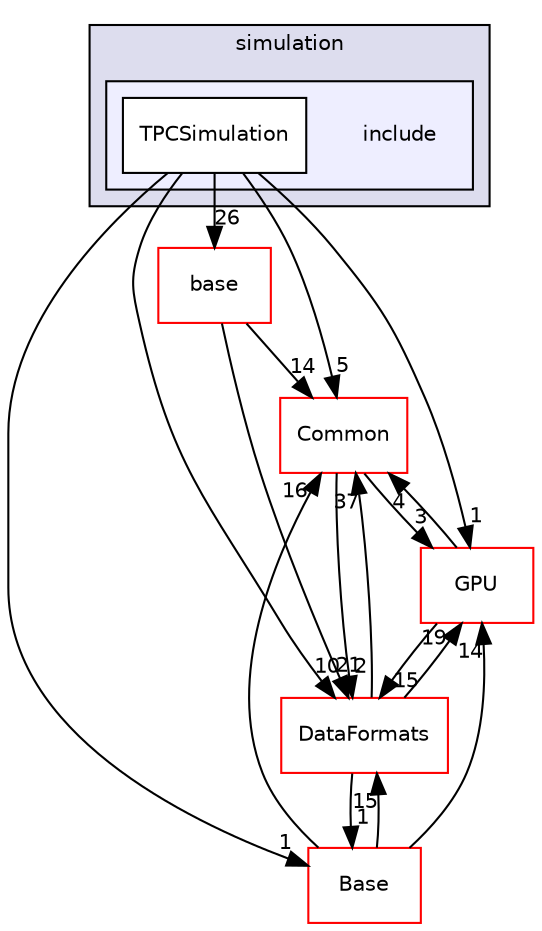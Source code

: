 digraph "/home/travis/build/AliceO2Group/AliceO2/Detectors/TPC/simulation/include" {
  bgcolor=transparent;
  compound=true
  node [ fontsize="10", fontname="Helvetica"];
  edge [ labelfontsize="10", labelfontname="Helvetica"];
  subgraph clusterdir_7f309bec8670bb3fb666e7e061b24659 {
    graph [ bgcolor="#ddddee", pencolor="black", label="simulation" fontname="Helvetica", fontsize="10", URL="dir_7f309bec8670bb3fb666e7e061b24659.html"]
  subgraph clusterdir_a3959ed40b1558172144f5e1a56e443f {
    graph [ bgcolor="#eeeeff", pencolor="black", label="" URL="dir_a3959ed40b1558172144f5e1a56e443f.html"];
    dir_a3959ed40b1558172144f5e1a56e443f [shape=plaintext label="include"];
    dir_899d345f9fdaa752cfd282604b003f27 [shape=box label="TPCSimulation" color="black" fillcolor="white" style="filled" URL="dir_899d345f9fdaa752cfd282604b003f27.html"];
  }
  }
  dir_677b030cc750909e4cd27413873678d8 [shape=box label="base" color="red" URL="dir_677b030cc750909e4cd27413873678d8.html"];
  dir_4ab6b4cc6a7edbff49100e9123df213f [shape=box label="Common" color="red" URL="dir_4ab6b4cc6a7edbff49100e9123df213f.html"];
  dir_37c90836491b695b472bf98d1be8336b [shape=box label="Base" color="red" URL="dir_37c90836491b695b472bf98d1be8336b.html"];
  dir_f511f1e9c03c071966ae594f00bbc5e0 [shape=box label="GPU" color="red" URL="dir_f511f1e9c03c071966ae594f00bbc5e0.html"];
  dir_2171f7ec022c5423887b07c69b2f5b48 [shape=box label="DataFormats" color="red" URL="dir_2171f7ec022c5423887b07c69b2f5b48.html"];
  dir_677b030cc750909e4cd27413873678d8->dir_4ab6b4cc6a7edbff49100e9123df213f [headlabel="14", labeldistance=1.5 headhref="dir_000054_000031.html"];
  dir_677b030cc750909e4cd27413873678d8->dir_2171f7ec022c5423887b07c69b2f5b48 [headlabel="21", labeldistance=1.5 headhref="dir_000054_000080.html"];
  dir_4ab6b4cc6a7edbff49100e9123df213f->dir_f511f1e9c03c071966ae594f00bbc5e0 [headlabel="3", labeldistance=1.5 headhref="dir_000031_000715.html"];
  dir_4ab6b4cc6a7edbff49100e9123df213f->dir_2171f7ec022c5423887b07c69b2f5b48 [headlabel="2", labeldistance=1.5 headhref="dir_000031_000080.html"];
  dir_37c90836491b695b472bf98d1be8336b->dir_4ab6b4cc6a7edbff49100e9123df213f [headlabel="16", labeldistance=1.5 headhref="dir_000275_000031.html"];
  dir_37c90836491b695b472bf98d1be8336b->dir_f511f1e9c03c071966ae594f00bbc5e0 [headlabel="14", labeldistance=1.5 headhref="dir_000275_000715.html"];
  dir_37c90836491b695b472bf98d1be8336b->dir_2171f7ec022c5423887b07c69b2f5b48 [headlabel="15", labeldistance=1.5 headhref="dir_000275_000080.html"];
  dir_899d345f9fdaa752cfd282604b003f27->dir_677b030cc750909e4cd27413873678d8 [headlabel="26", labeldistance=1.5 headhref="dir_000308_000054.html"];
  dir_899d345f9fdaa752cfd282604b003f27->dir_4ab6b4cc6a7edbff49100e9123df213f [headlabel="5", labeldistance=1.5 headhref="dir_000308_000031.html"];
  dir_899d345f9fdaa752cfd282604b003f27->dir_37c90836491b695b472bf98d1be8336b [headlabel="1", labeldistance=1.5 headhref="dir_000308_000275.html"];
  dir_899d345f9fdaa752cfd282604b003f27->dir_f511f1e9c03c071966ae594f00bbc5e0 [headlabel="1", labeldistance=1.5 headhref="dir_000308_000715.html"];
  dir_899d345f9fdaa752cfd282604b003f27->dir_2171f7ec022c5423887b07c69b2f5b48 [headlabel="10", labeldistance=1.5 headhref="dir_000308_000080.html"];
  dir_f511f1e9c03c071966ae594f00bbc5e0->dir_4ab6b4cc6a7edbff49100e9123df213f [headlabel="4", labeldistance=1.5 headhref="dir_000715_000031.html"];
  dir_f511f1e9c03c071966ae594f00bbc5e0->dir_2171f7ec022c5423887b07c69b2f5b48 [headlabel="15", labeldistance=1.5 headhref="dir_000715_000080.html"];
  dir_2171f7ec022c5423887b07c69b2f5b48->dir_4ab6b4cc6a7edbff49100e9123df213f [headlabel="37", labeldistance=1.5 headhref="dir_000080_000031.html"];
  dir_2171f7ec022c5423887b07c69b2f5b48->dir_37c90836491b695b472bf98d1be8336b [headlabel="1", labeldistance=1.5 headhref="dir_000080_000275.html"];
  dir_2171f7ec022c5423887b07c69b2f5b48->dir_f511f1e9c03c071966ae594f00bbc5e0 [headlabel="19", labeldistance=1.5 headhref="dir_000080_000715.html"];
}
